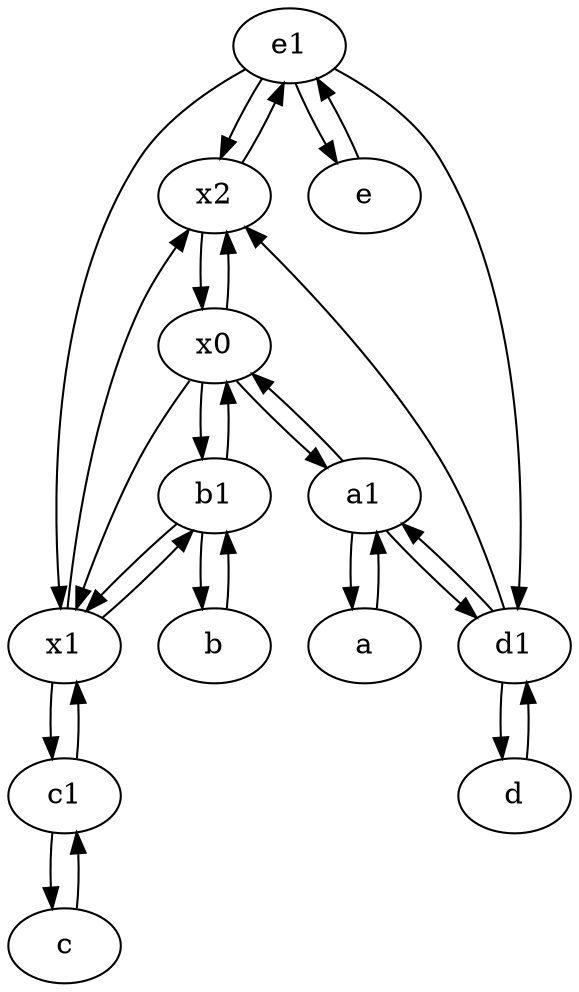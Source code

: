 digraph  {
	e1 [pos="25,45!"];
	x0;
	b1 [pos="45,20!"];
	x2;
	b [pos="50,20!"];
	c [pos="20,10!"];
	d1 [pos="25,30!"];
	d [pos="20,30!"];
	a1 [pos="40,15!"];
	e [pos="30,50!"];
	x1;
	a [pos="40,10!"];
	c1 [pos="30,15!"];
	b -> b1;
	c1 -> x1;
	e1 -> e;
	x0 -> a1;
	c1 -> c;
	c -> c1;
	d -> d1;
	b1 -> x0;
	a1 -> x0;
	e1 -> x2;
	x0 -> x2;
	b1 -> x1;
	a -> a1;
	d1 -> a1;
	b1 -> b;
	x1 -> x2;
	x1 -> b1;
	d1 -> x2;
	a1 -> d1;
	x2 -> x0;
	x2 -> e1;
	d1 -> d;
	x0 -> x1;
	x1 -> c1;
	e1 -> x1;
	x0 -> b1;
	e1 -> d1;
	a1 -> a;
	e -> e1;

	}